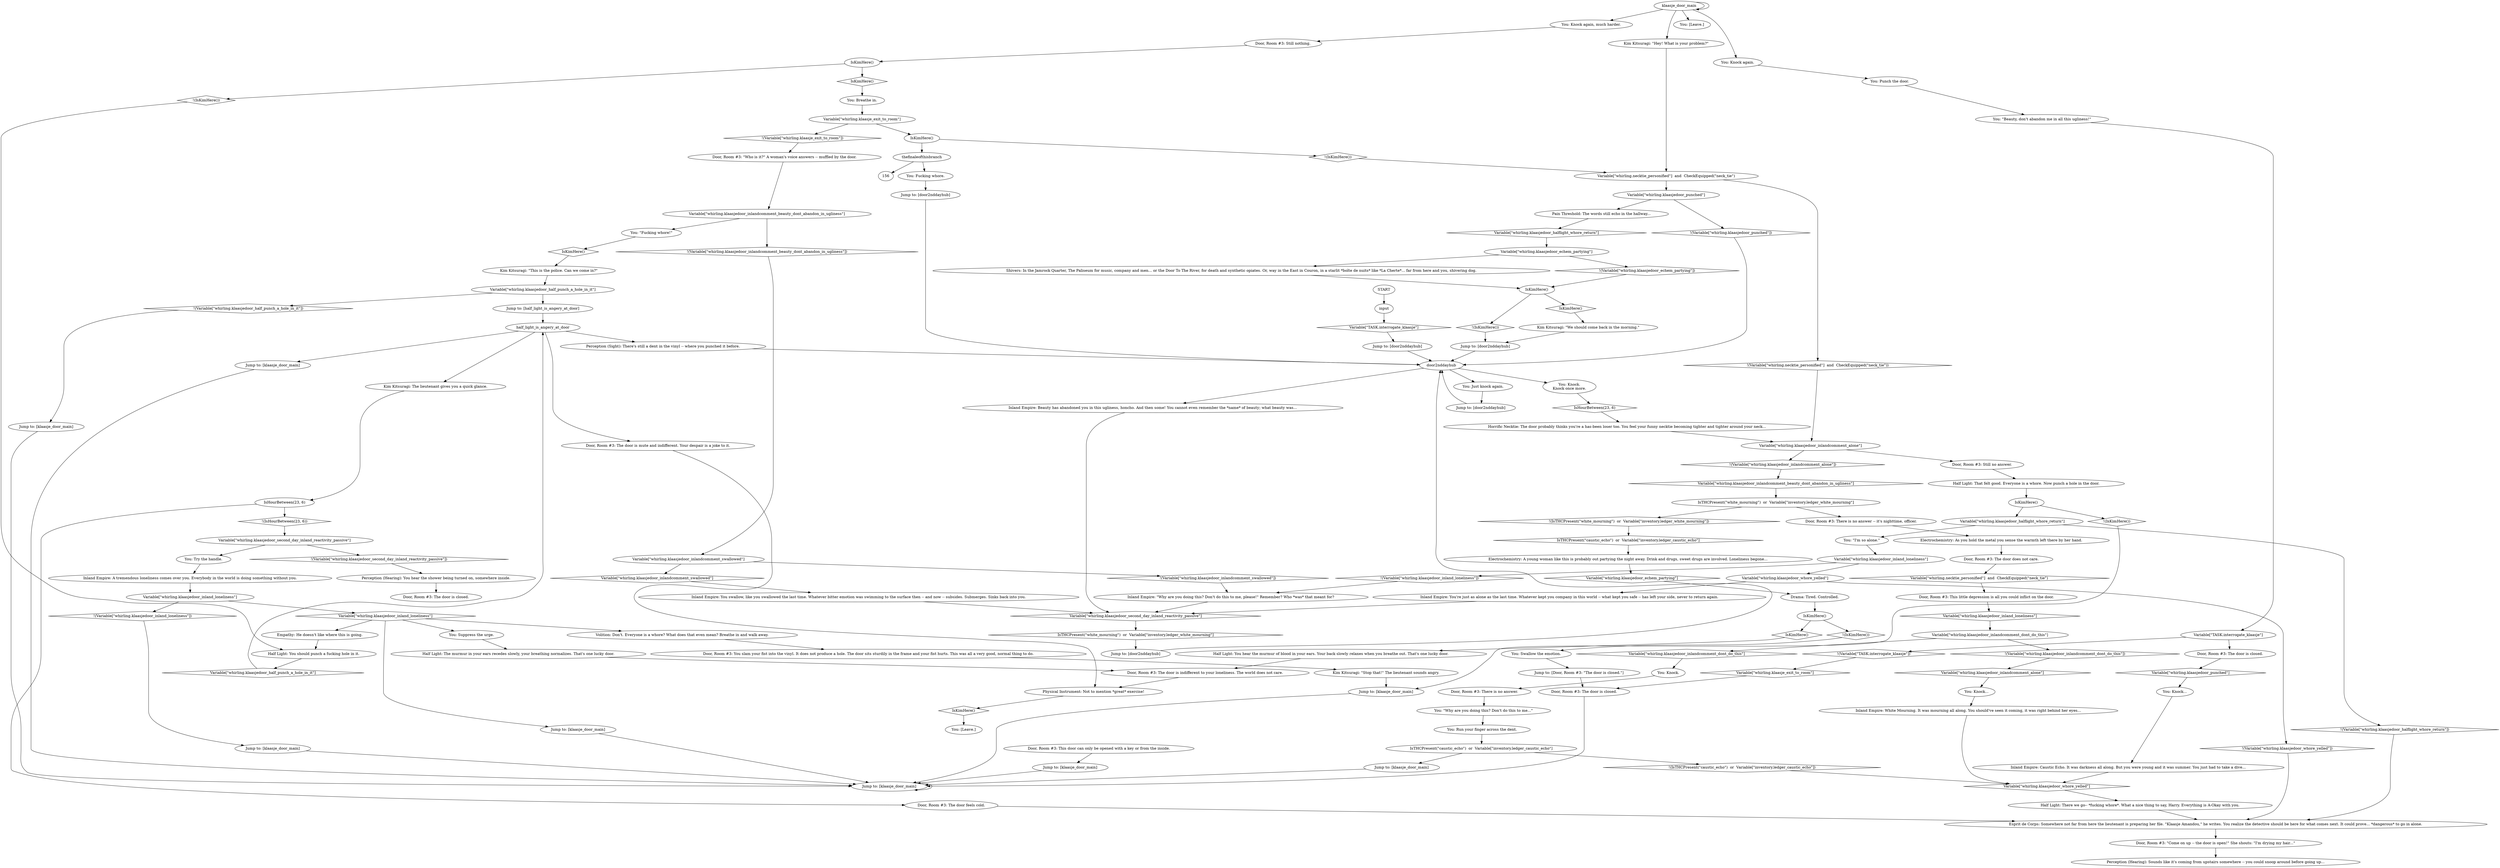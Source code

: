 # WHIRLING F2 / KLAASJE DOOR
# When the dialogue with Klaasje is over you can go and click and her door.
# ==================================================
digraph G {
	  0 [label="START"];
	  1 [label="input"];
	  2 [label="Half Light: You should punch a fucking hole in it."];
	  3 [label="Half Light: The murmur in your ears recedes slowly, your breathing normalizes. That's one lucky door."];
	  4 [label="door2nddayhub"];
	  5 [label="Inland Empire: You swallow, like you swallowed the last time. Whatever bitter emotion was swimming to the surface then -- and now -- subsides. Submerges. Sinks back into you."];
	  6 [label="Variable[\"whirling.klaasjedoor_inlandcomment_swallowed\"]"];
	  7 [label="Variable[\"whirling.klaasjedoor_inlandcomment_swallowed\"]", shape=diamond];
	  8 [label="!(Variable[\"whirling.klaasjedoor_inlandcomment_swallowed\"])", shape=diamond];
	  9 [label="Perception (Hearing): Sounds like it's coming from upstairs somewhere -- you could snoop around before going up..."];
	  10 [label="Door, Room #3: The door is closed."];
	  11 [label="You: Knock again."];
	  12 [label="You: Knock.\nKnock once more."];
	  13 [label="Variable[\"whirling.klaasjedoor_inland_loneliness\"]"];
	  14 [label="Variable[\"whirling.klaasjedoor_inland_loneliness\"]", shape=diamond];
	  15 [label="!(Variable[\"whirling.klaasjedoor_inland_loneliness\"])", shape=diamond];
	  16 [label="Kim Kitsuragi: \"We should come back in the morning.\""];
	  17 [label="IsKimHere()"];
	  18 [label="IsKimHere()", shape=diamond];
	  19 [label="!(IsKimHere())", shape=diamond];
	  20 [label="Variable[\"whirling.klaasjedoor_inlandcomment_dont_do_this\"]"];
	  21 [label="Variable[\"whirling.klaasjedoor_inlandcomment_dont_do_this\"]", shape=diamond];
	  22 [label="!(Variable[\"whirling.klaasjedoor_inlandcomment_dont_do_this\"])", shape=diamond];
	  23 [label="Door, Room #3: There is no answer."];
	  24 [label="Jump to: [klaasje_door_main]"];
	  25 [label="Jump to: [Door, Room #3: \"The door is closed.\"]"];
	  26 [label="You: Fucking whore."];
	  27 [label="Inland Empire: White Mourning. It was mourning all along. You should've seen it coming, it was right behind her eyes..."];
	  28 [label="Jump to: [door2nddayhub]"];
	  29 [label="Jump to: [klaasje_door_main]"];
	  30 [label="half_light_is_angery_at_door"];
	  31 [label="IsKimHere()"];
	  32 [label="IsKimHere()", shape=diamond];
	  33 [label="!(IsKimHere())", shape=diamond];
	  34 [label="Inland Empire: Caustic Echo. It was darkness all along. But you were young and it was summer. You just had to take a dive..."];
	  35 [label="Door, Room #3: Still nothing."];
	  36 [label="You: Knock again, much harder."];
	  37 [label="Jump to: [klaasje_door_main]"];
	  38 [label="IsKimHere()"];
	  39 [label="IsKimHere()", shape=diamond];
	  40 [label="!(IsKimHere())", shape=diamond];
	  41 [label="Door, Room #3: This door can only be opened with a key or from the inside."];
	  42 [label="Inland Empire: A tremendous loneliness comes over you. Everybody in the world is doing something without you."];
	  43 [label="Door, Room #3: The door is closed."];
	  44 [label="Door, Room #3: \"Who is it?\" A woman's voice answers -- muffled by the door."];
	  45 [label="Variable[\"whirling.klaasjedoor_second_day_inland_reactivity_passive\"]"];
	  46 [label="Variable[\"whirling.klaasjedoor_second_day_inland_reactivity_passive\"]", shape=diamond];
	  47 [label="!(Variable[\"whirling.klaasjedoor_second_day_inland_reactivity_passive\"])", shape=diamond];
	  48 [label="You: Try the handle."];
	  49 [label="You: [Leave.]"];
	  50 [label="Kim Kitsuragi: \"Hey! What is your problem?\""];
	  51 [label="Kim Kitsuragi: \"This is the police. Can we come in?\""];
	  52 [label="Half Light: You hear the murmur of blood in your ears. Your back slowly relaxes when you breathe out. That's one lucky door."];
	  53 [label="Variable[\"whirling.klaasje_exit_to_room\"]"];
	  54 [label="Variable[\"whirling.klaasje_exit_to_room\"]", shape=diamond];
	  55 [label="!(Variable[\"whirling.klaasje_exit_to_room\"])", shape=diamond];
	  56 [label="IsKimHere()"];
	  57 [label="IsKimHere()", shape=diamond];
	  58 [label="!(IsKimHere())", shape=diamond];
	  59 [label="thefinaleofthisbranch"];
	  60 [label="Variable[\"whirling.klaasjedoor_echem_partying\"]"];
	  61 [label="Variable[\"whirling.klaasjedoor_echem_partying\"]", shape=diamond];
	  62 [label="!(Variable[\"whirling.klaasjedoor_echem_partying\"])", shape=diamond];
	  63 [label="Shivers: In the Jamrock Quarter, The Paliseum for music, company and men... or the Door To The River, for death and synthetic opiates. Or, way in the East in Couron, in a starlit *boîte de nuits* like *La Cherte*... far from here and you, shivering dog."];
	  64 [label="Drama: Tired. Controlled."];
	  65 [label="Variable[\"whirling.klaasjedoor_inlandcomment_beauty_dont_abandon_in_ugliness\"]"];
	  66 [label="Variable[\"whirling.klaasjedoor_inlandcomment_beauty_dont_abandon_in_ugliness\"]", shape=diamond];
	  67 [label="!(Variable[\"whirling.klaasjedoor_inlandcomment_beauty_dont_abandon_in_ugliness\"])", shape=diamond];
	  68 [label="You: \"Fucking whore!\""];
	  69 [label="Jump to: [klaasje_door_main]"];
	  70 [label="Door, Room #3: The door is indifferent to your loneliness. The world does not care."];
	  71 [label="Variable[\"whirling.klaasjedoor_inland_loneliness\"]"];
	  72 [label="Variable[\"whirling.klaasjedoor_inland_loneliness\"]", shape=diamond];
	  73 [label="!(Variable[\"whirling.klaasjedoor_inland_loneliness\"])", shape=diamond];
	  74 [label="Variable[\"whirling.klaasjedoor_whore_yelled\"]"];
	  75 [label="Variable[\"whirling.klaasjedoor_whore_yelled\"]", shape=diamond];
	  76 [label="!(Variable[\"whirling.klaasjedoor_whore_yelled\"])", shape=diamond];
	  77 [label="Inland Empire: You're just as alone as the last time. Whatever kept you company in this world -- what kept you safe -- has left your side, never to return again."];
	  78 [label="You: Knock..."];
	  79 [label="Jump to: [door2nddayhub]"];
	  80 [label="Door, Room #3: \"Come on up -- the door is open!\" She shouts: \"I'm drying my hair...\""];
	  81 [label="Variable[\"whirling.klaasjedoor_half_punch_a_hole_in_it\"]"];
	  82 [label="Variable[\"whirling.klaasjedoor_half_punch_a_hole_in_it\"]", shape=diamond];
	  83 [label="!(Variable[\"whirling.klaasjedoor_half_punch_a_hole_in_it\"])", shape=diamond];
	  84 [label="Jump to: [half_light_is_angery_at_door]"];
	  85 [label="Door, Room #3: You slam your fist into the vinyl. It does not produce a hole. The door sits sturdily in the frame and your fist hurts. This was all a very good, normal thing to do."];
	  86 [label="You: \"Beauty, don't abandon me in all this ugliness!\""];
	  87 [label="Empathy: He doesn't like where this is going."];
	  88 [label="IsHourBetween(23, 6)"];
	  89 [label="IsHourBetween(23, 6)", shape=diamond];
	  90 [label="!(IsHourBetween(23, 6))", shape=diamond];
	  91 [label="Door, Room #3: The door feels cold."];
	  92 [label="Jump to: [door2nddayhub]"];
	  93 [label="Inland Empire: \"Why are you doing this? Don't do this to me, please!\" Remember? Who *was* that meant for?"];
	  94 [label="You: Knock."];
	  95 [label="klaasje_door_main"];
	  96 [label="Jump to: [klaasje_door_main]"];
	  97 [label="Door, Room #3: The door does not care."];
	  98 [label="Variable[\"TASK.interrogate_klaasje\"]"];
	  99 [label="Variable[\"TASK.interrogate_klaasje\"]", shape=diamond];
	  100 [label="!(Variable[\"TASK.interrogate_klaasje\"])", shape=diamond];
	  101 [label="Door, Room #3: The door is closed."];
	  102 [label="Jump to: [door2nddayhub]"];
	  103 [label="Perception (Hearing): You hear the shower being turned on, somewhere inside."];
	  104 [label="You: \"Why are you doing this? Don't do this to me...\""];
	  105 [label="Volition: Don't. Everyone is a whore? What does that even mean? Breathe in and walk away."];
	  106 [label="IsKimHere()"];
	  107 [label="IsKimHere()", shape=diamond];
	  108 [label="!(IsKimHere())", shape=diamond];
	  109 [label="Variable[\"whirling.klaasjedoor_halflight_whore_return\"]"];
	  110 [label="Variable[\"whirling.klaasjedoor_halflight_whore_return\"]", shape=diamond];
	  111 [label="!(Variable[\"whirling.klaasjedoor_halflight_whore_return\"])", shape=diamond];
	  112 [label="You: \"I'm so alone.\""];
	  113 [label="Jump to: [klaasje_door_main]"];
	  114 [label="Half Light: That felt good. Everyone is a whore. Now punch a hole in the door."];
	  115 [label="Variable[\"whirling.necktie_personified\"]  and  CheckEquipped(\"neck_tie\")"];
	  116 [label="Variable[\"whirling.necktie_personified\"]  and  CheckEquipped(\"neck_tie\")", shape=diamond];
	  117 [label="!(Variable[\"whirling.necktie_personified\"]  and  CheckEquipped(\"neck_tie\"))", shape=diamond];
	  118 [label="Variable[\"whirling.klaasjedoor_punched\"]"];
	  119 [label="Variable[\"whirling.klaasjedoor_punched\"]", shape=diamond];
	  120 [label="!(Variable[\"whirling.klaasjedoor_punched\"])", shape=diamond];
	  121 [label="Pain Threshold: The words still echo in the hallway..."];
	  122 [label="Half Light: There we go-- *fucking whore*. What a nice thing to say, Harry. Everything is A-Okay with you."];
	  123 [label="Jump to: [door2nddayhub]"];
	  124 [label="Esprit de Corps: Somewhere not far from here the lieutenant is preparing her file. \"Klaasje Amandou,\" he writes. You realize the detective should be here for what comes next. It could prove... *dangerous* to go in alone."];
	  125 [label="You: Swallow the emotion."];
	  126 [label="You: Suppress the urge."];
	  127 [label="Door, Room #3: The door is mute and indifferent. Your despair is a joke to it."];
	  128 [label="You: Run your finger across the dent."];
	  129 [label="Inland Empire: Beauty has abandoned you in this ugliness, honcho. And then some! You cannot even remember the *name* of beauty; what beauty was..."];
	  130 [label="IsTHCPresent(\"white_mourning\")  or  Variable[\"inventory.ledger_white_mourning\"]"];
	  131 [label="IsTHCPresent(\"white_mourning\")  or  Variable[\"inventory.ledger_white_mourning\"]", shape=diamond];
	  132 [label="!(IsTHCPresent(\"white_mourning\")  or  Variable[\"inventory.ledger_white_mourning\"])", shape=diamond];
	  133 [label="Door, Room #3: There is no answer -- it's nighttime, officer."];
	  134 [label="Horrific Necktie: The door probably thinks you're a has-been loser too. You feel your funny necktie becoming tighter and tighter around your neck..."];
	  135 [label="Door, Room #3: This little depression is all you could inflict on the door."];
	  136 [label="IsTHCPresent(\"caustic_echo\")  or  Variable[\"inventory.ledger_caustic_echo\"]"];
	  137 [label="IsTHCPresent(\"caustic_echo\")  or  Variable[\"inventory.ledger_caustic_echo\"]", shape=diamond];
	  138 [label="!(IsTHCPresent(\"caustic_echo\")  or  Variable[\"inventory.ledger_caustic_echo\"])", shape=diamond];
	  139 [label="Jump to: [klaasje_door_main]"];
	  140 [label="Variable[\"whirling.klaasjedoor_inlandcomment_alone\"]"];
	  141 [label="Variable[\"whirling.klaasjedoor_inlandcomment_alone\"]", shape=diamond];
	  142 [label="!(Variable[\"whirling.klaasjedoor_inlandcomment_alone\"])", shape=diamond];
	  143 [label="Door, Room #3: Still no answer."];
	  144 [label="You: Punch the door."];
	  145 [label="Kim Kitsuragi: The lieutenant gives you a quick glance."];
	  146 [label="You: Breathe in."];
	  147 [label="Perception (Sight): There's still a dent in the vinyl -- where you punched it before."];
	  148 [label="You: Knock..."];
	  149 [label="Electrochemistry: A young woman like this is probably out partying the night away. Drink and drugs, sweet drugs are involved. Loneliness begone..."];
	  150 [label="Electrochemistry: As you hold the metal you sense the warmth left there by her hand."];
	  151 [label="Jump to: [klaasje_door_main]"];
	  152 [label="Physical Instrument: Not to mention *great* exercise!"];
	  153 [label="Kim Kitsuragi: \"Stop that!\" The lieutenant sounds angry."];
	  154 [label="You: [Leave.]"];
	  155 [label="You: Just knock again."];
	  0 -> 1
	  1 -> 99
	  2 -> 82
	  3 -> 70
	  4 -> 129
	  4 -> 155
	  4 -> 12
	  5 -> 46
	  6 -> 8
	  6 -> 7
	  7 -> 5
	  8 -> 93
	  10 -> 96
	  11 -> 144
	  12 -> 89
	  13 -> 14
	  13 -> 15
	  14 -> 113
	  14 -> 126
	  14 -> 105
	  14 -> 87
	  15 -> 29
	  16 -> 28
	  17 -> 18
	  17 -> 19
	  18 -> 52
	  19 -> 125
	  20 -> 21
	  20 -> 22
	  21 -> 94
	  22 -> 141
	  23 -> 104
	  24 -> 96
	  25 -> 10
	  26 -> 123
	  27 -> 75
	  28 -> 4
	  29 -> 96
	  30 -> 145
	  30 -> 147
	  30 -> 69
	  30 -> 127
	  31 -> 32
	  31 -> 33
	  32 -> 146
	  33 -> 2
	  34 -> 75
	  35 -> 31
	  36 -> 35
	  37 -> 96
	  38 -> 40
	  38 -> 39
	  39 -> 16
	  40 -> 28
	  41 -> 151
	  42 -> 13
	  44 -> 65
	  45 -> 48
	  45 -> 47
	  46 -> 131
	  47 -> 103
	  48 -> 42
	  50 -> 115
	  51 -> 81
	  52 -> 70
	  53 -> 56
	  53 -> 55
	  54 -> 10
	  55 -> 44
	  56 -> 58
	  56 -> 59
	  57 -> 51
	  58 -> 115
	  59 -> 26
	  59 -> 156
	  60 -> 62
	  60 -> 63
	  61 -> 64
	  62 -> 38
	  63 -> 38
	  64 -> 17
	  65 -> 67
	  65 -> 68
	  66 -> 130
	  67 -> 6
	  68 -> 57
	  69 -> 96
	  70 -> 152
	  71 -> 73
	  71 -> 74
	  72 -> 20
	  73 -> 93
	  74 -> 76
	  74 -> 77
	  75 -> 122
	  76 -> 124
	  77 -> 46
	  78 -> 27
	  79 -> 4
	  80 -> 9
	  81 -> 83
	  81 -> 84
	  82 -> 30
	  83 -> 37
	  84 -> 30
	  85 -> 153
	  86 -> 98
	  87 -> 2
	  88 -> 90
	  88 -> 91
	  89 -> 134
	  90 -> 45
	  91 -> 124
	  92 -> 4
	  93 -> 46
	  94 -> 23
	  95 -> 36
	  95 -> 11
	  95 -> 49
	  95 -> 50
	  95 -> 95
	  96 -> 96
	  97 -> 116
	  98 -> 100
	  98 -> 101
	  99 -> 102
	  100 -> 54
	  101 -> 119
	  102 -> 4
	  103 -> 43
	  104 -> 128
	  105 -> 85
	  106 -> 108
	  106 -> 109
	  107 -> 154
	  108 -> 24
	  109 -> 112
	  109 -> 111
	  110 -> 60
	  111 -> 124
	  112 -> 71
	  113 -> 96
	  114 -> 106
	  115 -> 117
	  115 -> 118
	  116 -> 135
	  117 -> 140
	  118 -> 120
	  118 -> 121
	  119 -> 148
	  120 -> 4
	  121 -> 110
	  122 -> 124
	  123 -> 4
	  124 -> 80
	  125 -> 25
	  126 -> 3
	  127 -> 152
	  128 -> 136
	  129 -> 46
	  130 -> 132
	  130 -> 133
	  131 -> 79
	  132 -> 137
	  133 -> 150
	  134 -> 140
	  135 -> 72
	  136 -> 138
	  136 -> 139
	  137 -> 149
	  138 -> 75
	  139 -> 96
	  140 -> 142
	  140 -> 143
	  141 -> 78
	  142 -> 66
	  143 -> 114
	  144 -> 86
	  145 -> 88
	  146 -> 53
	  147 -> 4
	  148 -> 34
	  149 -> 61
	  150 -> 97
	  151 -> 96
	  152 -> 107
	  153 -> 24
	  155 -> 92
}

